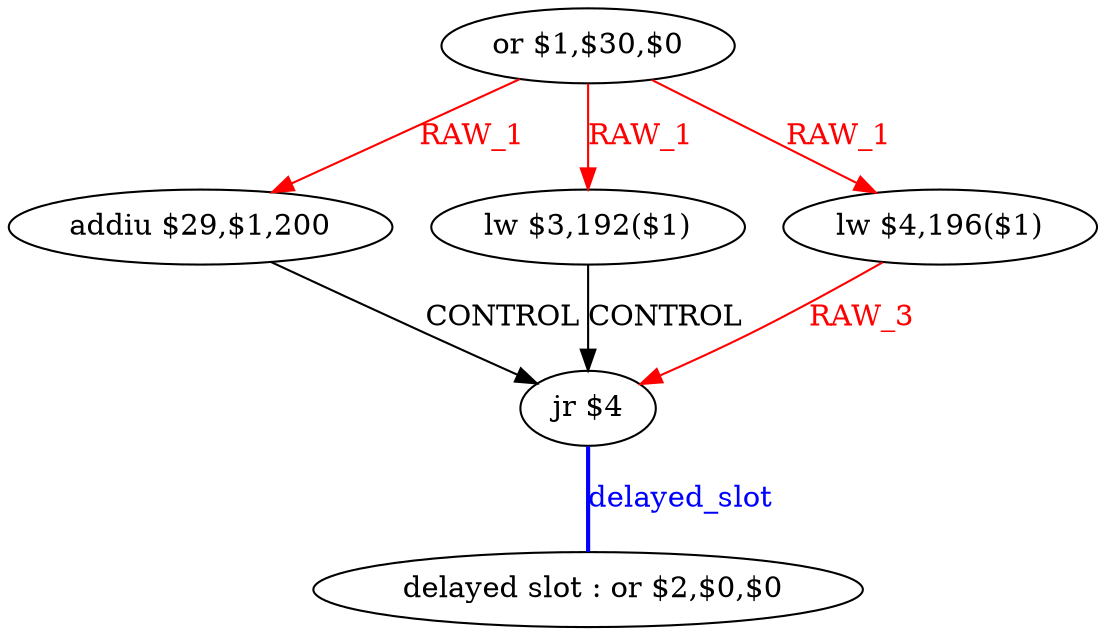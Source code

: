 digraph G1 {
node [shape = ellipse];
i5 [label = " delayed slot : or $2,$0,$0"] ;
i4 ->  i5 [style = bold, dir= none, fontcolor = blue, color = blue, label= "delayed_slot"];
i4 [label = "jr $4"] ;
i0 [label = "or $1,$30,$0"] ;
i0 ->  i3 [color = red, fontcolor = red, label= "RAW_1"];
i0 ->  i2 [color = red, fontcolor = red, label= "RAW_1"];
i0 ->  i1 [color = red, fontcolor = red, label= "RAW_1"];
i3 [label = "addiu $29,$1,200"] ;
i3 ->  i4 [label= "CONTROL"];
i2 [label = "lw $3,192($1)"] ;
i2 ->  i4 [label= "CONTROL"];
i1 [label = "lw $4,196($1)"] ;
i1 ->  i4 [color = red, fontcolor = red, label= "RAW_3"];
}

